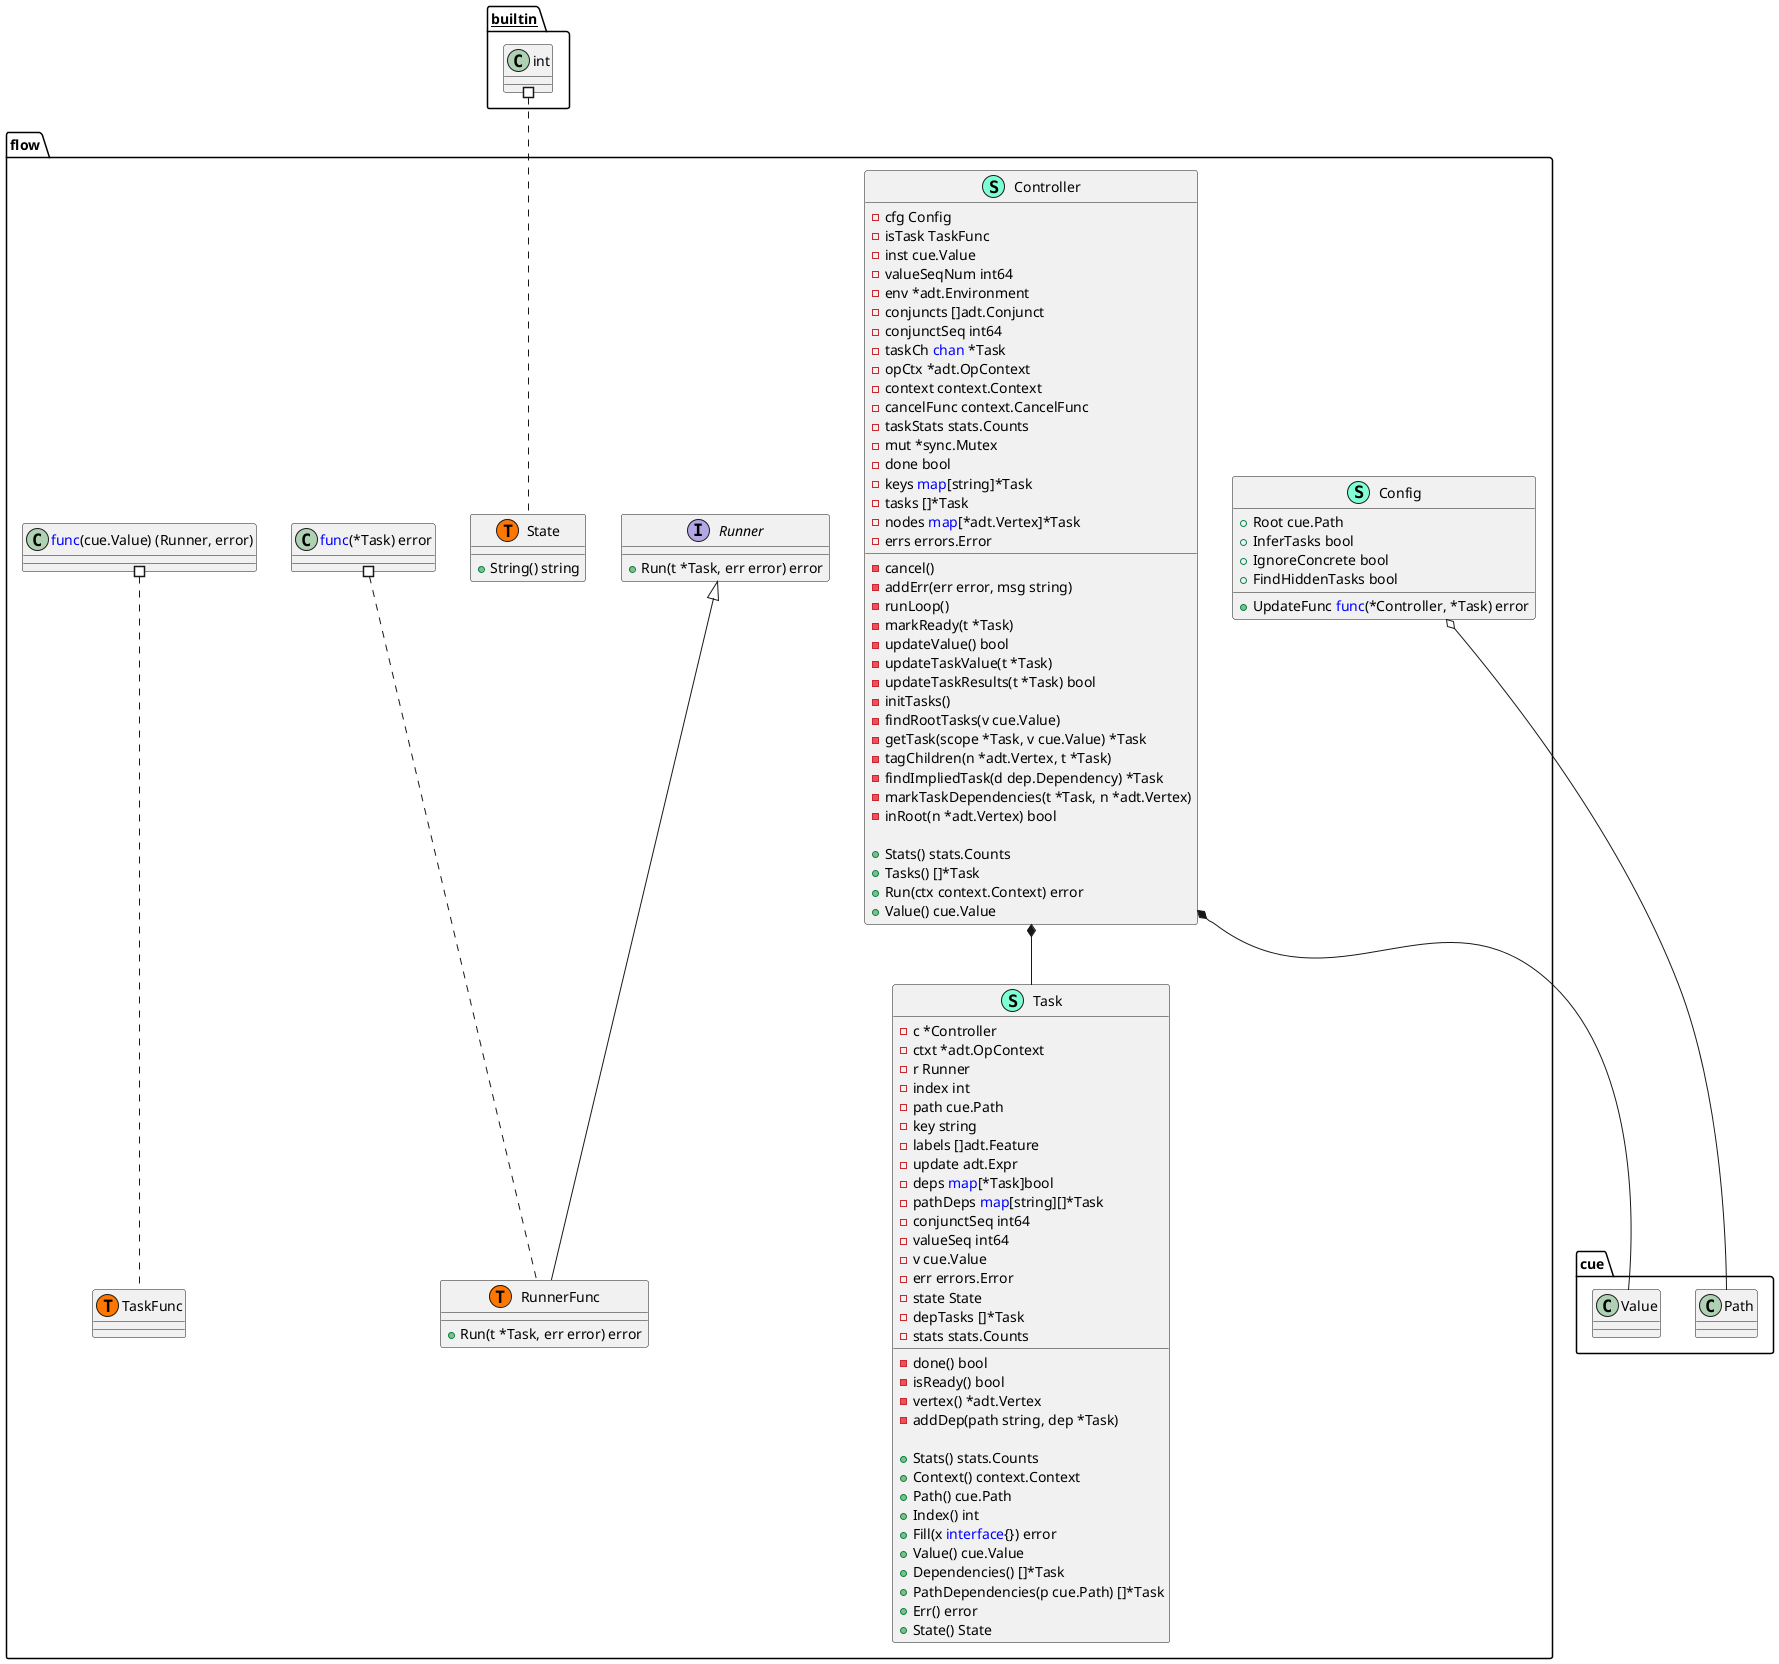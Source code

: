 @startuml
namespace flow {
    class Config << (S,Aquamarine) >> {
        + Root cue.Path
        + InferTasks bool
        + IgnoreConcrete bool
        + FindHiddenTasks bool
        + UpdateFunc <font color=blue>func</font>(*Controller, *Task) error

    }
    class Controller << (S,Aquamarine) >> {
        - cfg Config
        - isTask TaskFunc
        - inst cue.Value
        - valueSeqNum int64
        - env *adt.Environment
        - conjuncts []adt.Conjunct
        - conjunctSeq int64
        - taskCh <font color=blue>chan</font> *Task
        - opCtx *adt.OpContext
        - context context.Context
        - cancelFunc context.CancelFunc
        - taskStats stats.Counts
        - mut *sync.Mutex
        - done bool
        - keys <font color=blue>map</font>[string]*Task
        - tasks []*Task
        - nodes <font color=blue>map</font>[*adt.Vertex]*Task
        - errs errors.Error

        - cancel() 
        - addErr(err error, msg string) 
        - runLoop() 
        - markReady(t *Task) 
        - updateValue() bool
        - updateTaskValue(t *Task) 
        - updateTaskResults(t *Task) bool
        - initTasks() 
        - findRootTasks(v cue.Value) 
        - getTask(scope *Task, v cue.Value) *Task
        - tagChildren(n *adt.Vertex, t *Task) 
        - findImpliedTask(d dep.Dependency) *Task
        - markTaskDependencies(t *Task, n *adt.Vertex) 
        - inRoot(n *adt.Vertex) bool

        + Stats() stats.Counts
        + Tasks() []*Task
        + Run(ctx context.Context) error
        + Value() cue.Value

    }
    interface Runner  {
        + Run(t *Task, err error) error

    }
    class RunnerFunc << (S,Aquamarine) >> {
        + Run(t *Task, err error) error

    }
    class State << (S,Aquamarine) >> {
        + String() string

    }
    class Task << (S,Aquamarine) >> {
        - c *Controller
        - ctxt *adt.OpContext
        - r Runner
        - index int
        - path cue.Path
        - key string
        - labels []adt.Feature
        - update adt.Expr
        - deps <font color=blue>map</font>[*Task]bool
        - pathDeps <font color=blue>map</font>[string][]*Task
        - conjunctSeq int64
        - valueSeq int64
        - v cue.Value
        - err errors.Error
        - state State
        - depTasks []*Task
        - stats stats.Counts

        - done() bool
        - isReady() bool
        - vertex() *adt.Vertex
        - addDep(path string, dep *Task) 

        + Stats() stats.Counts
        + Context() context.Context
        + Path() cue.Path
        + Index() int
        + Fill(x <font color=blue>interface</font>{}) error
        + Value() cue.Value
        + Dependencies() []*Task
        + PathDependencies(p cue.Path) []*Task
        + Err() error
        + State() State

    }

    class flow.RunnerFunc << (T, #FF7700) >>  {
    }
    class flow.State << (T, #FF7700) >>  {
    }
    class flow.TaskFunc << (T, #FF7700) >>  {
    }
    class "<font color=blue>func</font>(cue.Value) (Runner, error)" as fontcolorbluefuncfontcueValueRunnererror {
        'This class was created so that we can correctly have an alias pointing to this name. Since it contains dots that can break namespaces
    }
}

"flow.Runner" <|-- "flow.RunnerFunc"

"flow.Config" o-- "cue.Path"

"__builtin__.int" #.. "flow.State"
"flow.<font color=blue>func</font>(*Task) error" #.. "flow.RunnerFunc"
"flow.fontcolorbluefuncfontcueValueRunnererror" #.. "flow.TaskFunc"

"flow.Controller" *-- "cue.Value"
"flow.Controller" *-- "Task"
@enduml
